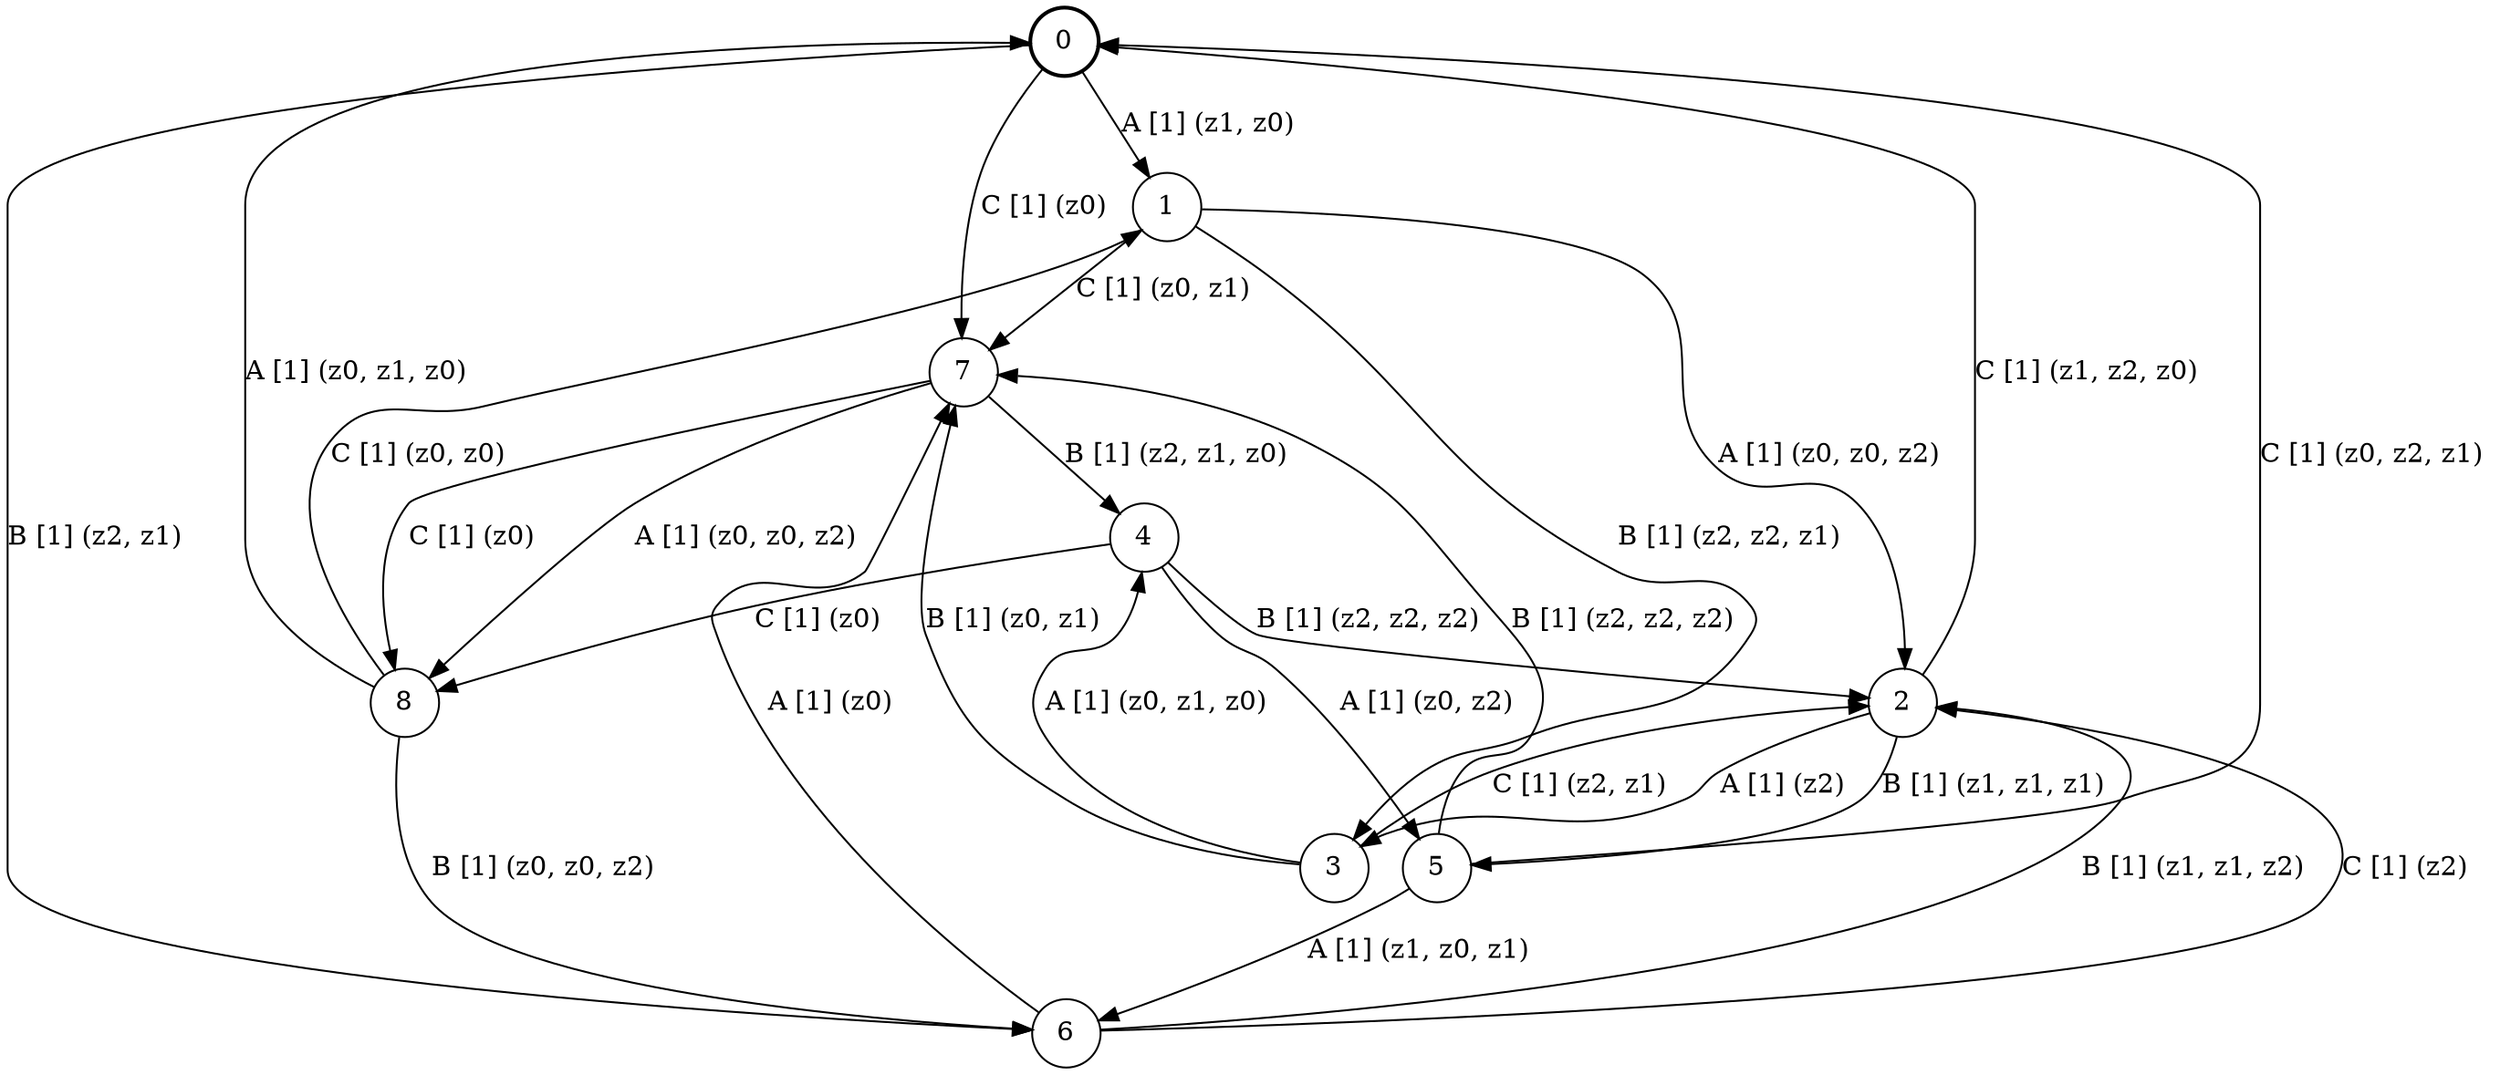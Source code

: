 # generated file, don't try to modify
# command: dot -Tpng <filename> > tree.png
digraph Automaton {
    node [shape = circle];
    0 [style = "bold"];
    0 -> 1 [label = "A [1] (z1, z0) "];
    0 -> 6 [label = "B [1] (z2, z1) "];
    0 -> 7 [label = "C [1] (z0) "];
    1 -> 2 [label = "A [1] (z0, z0, z2) "];
    1 -> 3 [label = "B [1] (z2, z2, z1) "];
    1 -> 7 [label = "C [1] (z0, z1) "];
    2 -> 3 [label = "A [1] (z2) "];
    2 -> 5 [label = "B [1] (z1, z1, z1) "];
    2 -> 0 [label = "C [1] (z1, z2, z0) "];
    3 -> 4 [label = "A [1] (z0, z1, z0) "];
    3 -> 7 [label = "B [1] (z0, z1) "];
    3 -> 2 [label = "C [1] (z2, z1) "];
    4 -> 5 [label = "A [1] (z0, z2) "];
    4 -> 2 [label = "B [1] (z2, z2, z2) "];
    4 -> 8 [label = "C [1] (z0) "];
    5 -> 6 [label = "A [1] (z1, z0, z1) "];
    5 -> 7 [label = "B [1] (z2, z2, z2) "];
    5 -> 0 [label = "C [1] (z0, z2, z1) "];
    6 -> 7 [label = "A [1] (z0) "];
    6 -> 2 [label = "B [1] (z1, z1, z2) "];
    6 -> 2 [label = "C [1] (z2) "];
    7 -> 8 [label = "A [1] (z0, z0, z2) "];
    7 -> 4 [label = "B [1] (z2, z1, z0) "];
    7 -> 8 [label = "C [1] (z0) "];
    8 -> 0 [label = "A [1] (z0, z1, z0) "];
    8 -> 6 [label = "B [1] (z0, z0, z2) "];
    8 -> 1 [label = "C [1] (z0, z0) "];
}
